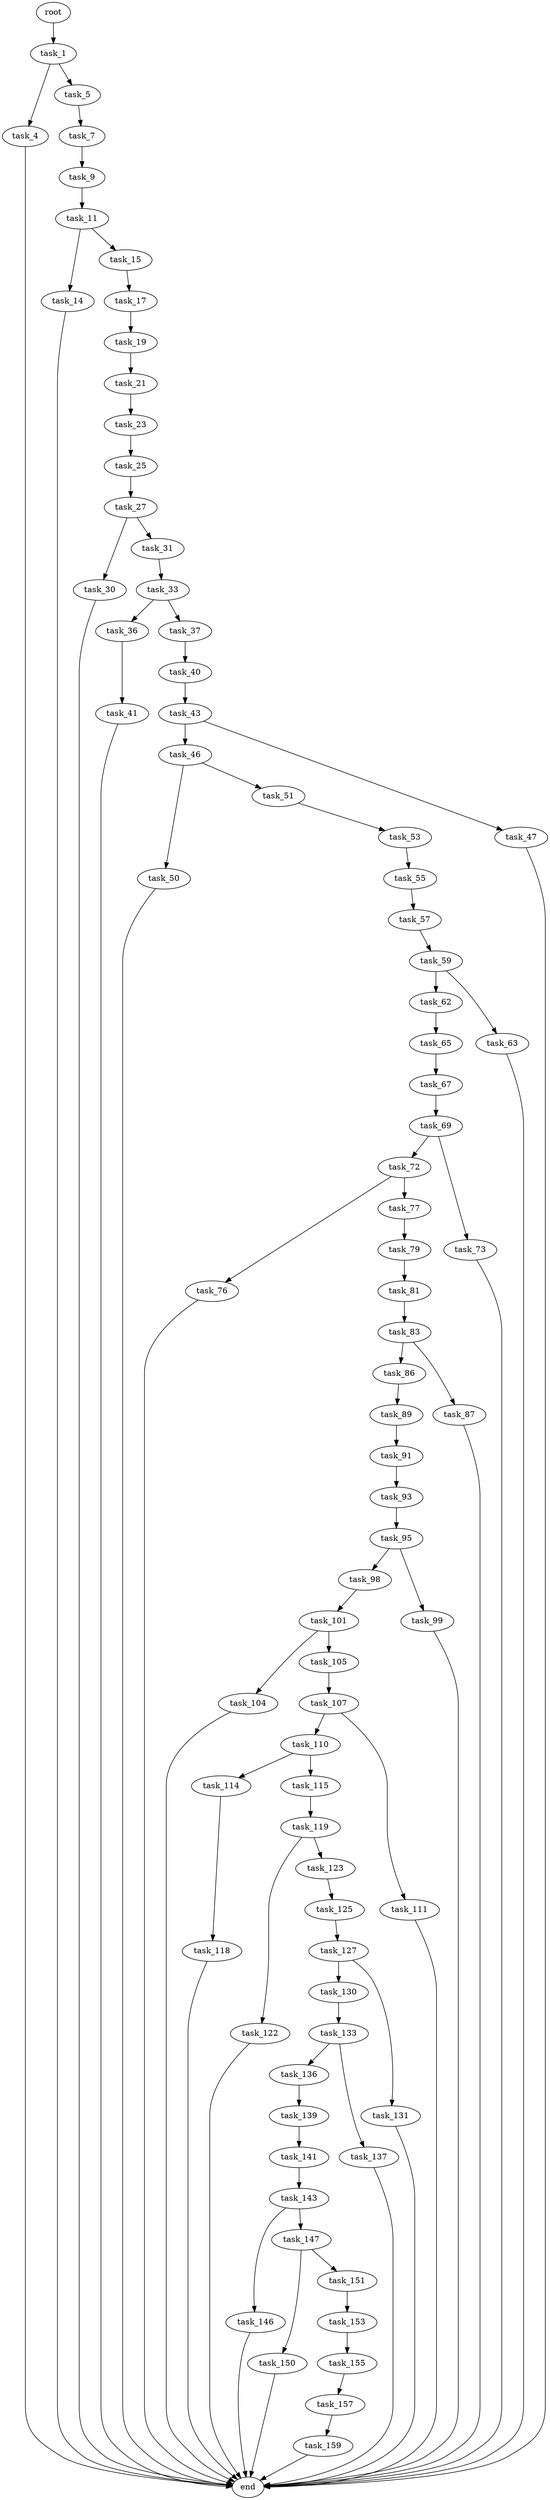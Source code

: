 digraph G {
  root [size="0.000000"];
  task_1 [size="549755813888.000000"];
  task_4 [size="5471297738.000000"];
  task_5 [size="11391710754.000000"];
  end [size="0.000000"];
  task_7 [size="341700479584.000000"];
  task_9 [size="8589934592.000000"];
  task_11 [size="605026393421.000000"];
  task_14 [size="22611655824.000000"];
  task_15 [size="2055104930.000000"];
  task_17 [size="214171317952.000000"];
  task_19 [size="231928233984.000000"];
  task_21 [size="1320470365.000000"];
  task_23 [size="981649721346.000000"];
  task_25 [size="782757789696.000000"];
  task_27 [size="68719476736.000000"];
  task_30 [size="9943660394.000000"];
  task_31 [size="4824519618.000000"];
  task_33 [size="2733402253.000000"];
  task_36 [size="4455629901.000000"];
  task_37 [size="5650225118.000000"];
  task_41 [size="11559842684.000000"];
  task_40 [size="372430777124.000000"];
  task_43 [size="4172722169.000000"];
  task_46 [size="139627962032.000000"];
  task_47 [size="134217728000.000000"];
  task_50 [size="5305894679.000000"];
  task_51 [size="2416367375.000000"];
  task_53 [size="28991029248.000000"];
  task_55 [size="1073741824000.000000"];
  task_57 [size="2493284681.000000"];
  task_59 [size="68719476736.000000"];
  task_62 [size="24506453557.000000"];
  task_63 [size="652168904524.000000"];
  task_65 [size="68719476736.000000"];
  task_67 [size="9689044478.000000"];
  task_69 [size="352533189476.000000"];
  task_72 [size="368293445632.000000"];
  task_73 [size="431663997596.000000"];
  task_76 [size="2278386974.000000"];
  task_77 [size="471212439005.000000"];
  task_79 [size="261315618872.000000"];
  task_81 [size="1073741824000.000000"];
  task_83 [size="8589934592.000000"];
  task_86 [size="19416263065.000000"];
  task_87 [size="631823650263.000000"];
  task_89 [size="766207560394.000000"];
  task_91 [size="887356152697.000000"];
  task_93 [size="5640853473.000000"];
  task_95 [size="97490135318.000000"];
  task_98 [size="134217728000.000000"];
  task_99 [size="23703823812.000000"];
  task_101 [size="134217728000.000000"];
  task_104 [size="18070451479.000000"];
  task_105 [size="68719476736.000000"];
  task_107 [size="890714027.000000"];
  task_110 [size="148758723816.000000"];
  task_111 [size="3001521645.000000"];
  task_114 [size="8589934592.000000"];
  task_115 [size="1073741824000.000000"];
  task_118 [size="8569084068.000000"];
  task_119 [size="876551618112.000000"];
  task_122 [size="19833591936.000000"];
  task_123 [size="21940071777.000000"];
  task_125 [size="6936443420.000000"];
  task_127 [size="782757789696.000000"];
  task_130 [size="782757789696.000000"];
  task_131 [size="931379373.000000"];
  task_133 [size="339525880.000000"];
  task_136 [size="298820752298.000000"];
  task_137 [size="7693719534.000000"];
  task_139 [size="44305064232.000000"];
  task_141 [size="10609250533.000000"];
  task_143 [size="157640796372.000000"];
  task_146 [size="319404789095.000000"];
  task_147 [size="284301749012.000000"];
  task_150 [size="134217728000.000000"];
  task_151 [size="71728082520.000000"];
  task_153 [size="287154978728.000000"];
  task_155 [size="179609042808.000000"];
  task_157 [size="1066947534.000000"];
  task_159 [size="68719476736.000000"];

  root -> task_1 [size="1.000000"];
  task_1 -> task_4 [size="536870912.000000"];
  task_1 -> task_5 [size="536870912.000000"];
  task_4 -> end [size="1.000000"];
  task_5 -> task_7 [size="536870912.000000"];
  task_7 -> task_9 [size="301989888.000000"];
  task_9 -> task_11 [size="33554432.000000"];
  task_11 -> task_14 [size="679477248.000000"];
  task_11 -> task_15 [size="679477248.000000"];
  task_14 -> end [size="1.000000"];
  task_15 -> task_17 [size="134217728.000000"];
  task_17 -> task_19 [size="301989888.000000"];
  task_19 -> task_21 [size="301989888.000000"];
  task_21 -> task_23 [size="33554432.000000"];
  task_23 -> task_25 [size="838860800.000000"];
  task_25 -> task_27 [size="679477248.000000"];
  task_27 -> task_30 [size="134217728.000000"];
  task_27 -> task_31 [size="134217728.000000"];
  task_30 -> end [size="1.000000"];
  task_31 -> task_33 [size="75497472.000000"];
  task_33 -> task_36 [size="209715200.000000"];
  task_33 -> task_37 [size="209715200.000000"];
  task_36 -> task_41 [size="209715200.000000"];
  task_37 -> task_40 [size="679477248.000000"];
  task_41 -> end [size="1.000000"];
  task_40 -> task_43 [size="838860800.000000"];
  task_43 -> task_46 [size="75497472.000000"];
  task_43 -> task_47 [size="75497472.000000"];
  task_46 -> task_50 [size="536870912.000000"];
  task_46 -> task_51 [size="536870912.000000"];
  task_47 -> end [size="1.000000"];
  task_50 -> end [size="1.000000"];
  task_51 -> task_53 [size="209715200.000000"];
  task_53 -> task_55 [size="75497472.000000"];
  task_55 -> task_57 [size="838860800.000000"];
  task_57 -> task_59 [size="75497472.000000"];
  task_59 -> task_62 [size="134217728.000000"];
  task_59 -> task_63 [size="134217728.000000"];
  task_62 -> task_65 [size="679477248.000000"];
  task_63 -> end [size="1.000000"];
  task_65 -> task_67 [size="134217728.000000"];
  task_67 -> task_69 [size="301989888.000000"];
  task_69 -> task_72 [size="536870912.000000"];
  task_69 -> task_73 [size="536870912.000000"];
  task_72 -> task_76 [size="411041792.000000"];
  task_72 -> task_77 [size="411041792.000000"];
  task_73 -> end [size="1.000000"];
  task_76 -> end [size="1.000000"];
  task_77 -> task_79 [size="301989888.000000"];
  task_79 -> task_81 [size="209715200.000000"];
  task_81 -> task_83 [size="838860800.000000"];
  task_83 -> task_86 [size="33554432.000000"];
  task_83 -> task_87 [size="33554432.000000"];
  task_86 -> task_89 [size="411041792.000000"];
  task_87 -> end [size="1.000000"];
  task_89 -> task_91 [size="838860800.000000"];
  task_91 -> task_93 [size="838860800.000000"];
  task_93 -> task_95 [size="209715200.000000"];
  task_95 -> task_98 [size="75497472.000000"];
  task_95 -> task_99 [size="75497472.000000"];
  task_98 -> task_101 [size="209715200.000000"];
  task_99 -> end [size="1.000000"];
  task_101 -> task_104 [size="209715200.000000"];
  task_101 -> task_105 [size="209715200.000000"];
  task_104 -> end [size="1.000000"];
  task_105 -> task_107 [size="134217728.000000"];
  task_107 -> task_110 [size="75497472.000000"];
  task_107 -> task_111 [size="75497472.000000"];
  task_110 -> task_114 [size="134217728.000000"];
  task_110 -> task_115 [size="134217728.000000"];
  task_111 -> end [size="1.000000"];
  task_114 -> task_118 [size="33554432.000000"];
  task_115 -> task_119 [size="838860800.000000"];
  task_118 -> end [size="1.000000"];
  task_119 -> task_122 [size="679477248.000000"];
  task_119 -> task_123 [size="679477248.000000"];
  task_122 -> end [size="1.000000"];
  task_123 -> task_125 [size="75497472.000000"];
  task_125 -> task_127 [size="134217728.000000"];
  task_127 -> task_130 [size="679477248.000000"];
  task_127 -> task_131 [size="679477248.000000"];
  task_130 -> task_133 [size="679477248.000000"];
  task_131 -> end [size="1.000000"];
  task_133 -> task_136 [size="33554432.000000"];
  task_133 -> task_137 [size="33554432.000000"];
  task_136 -> task_139 [size="209715200.000000"];
  task_137 -> end [size="1.000000"];
  task_139 -> task_141 [size="33554432.000000"];
  task_141 -> task_143 [size="411041792.000000"];
  task_143 -> task_146 [size="134217728.000000"];
  task_143 -> task_147 [size="134217728.000000"];
  task_146 -> end [size="1.000000"];
  task_147 -> task_150 [size="679477248.000000"];
  task_147 -> task_151 [size="679477248.000000"];
  task_150 -> end [size="1.000000"];
  task_151 -> task_153 [size="134217728.000000"];
  task_153 -> task_155 [size="411041792.000000"];
  task_155 -> task_157 [size="536870912.000000"];
  task_157 -> task_159 [size="33554432.000000"];
  task_159 -> end [size="1.000000"];
}
